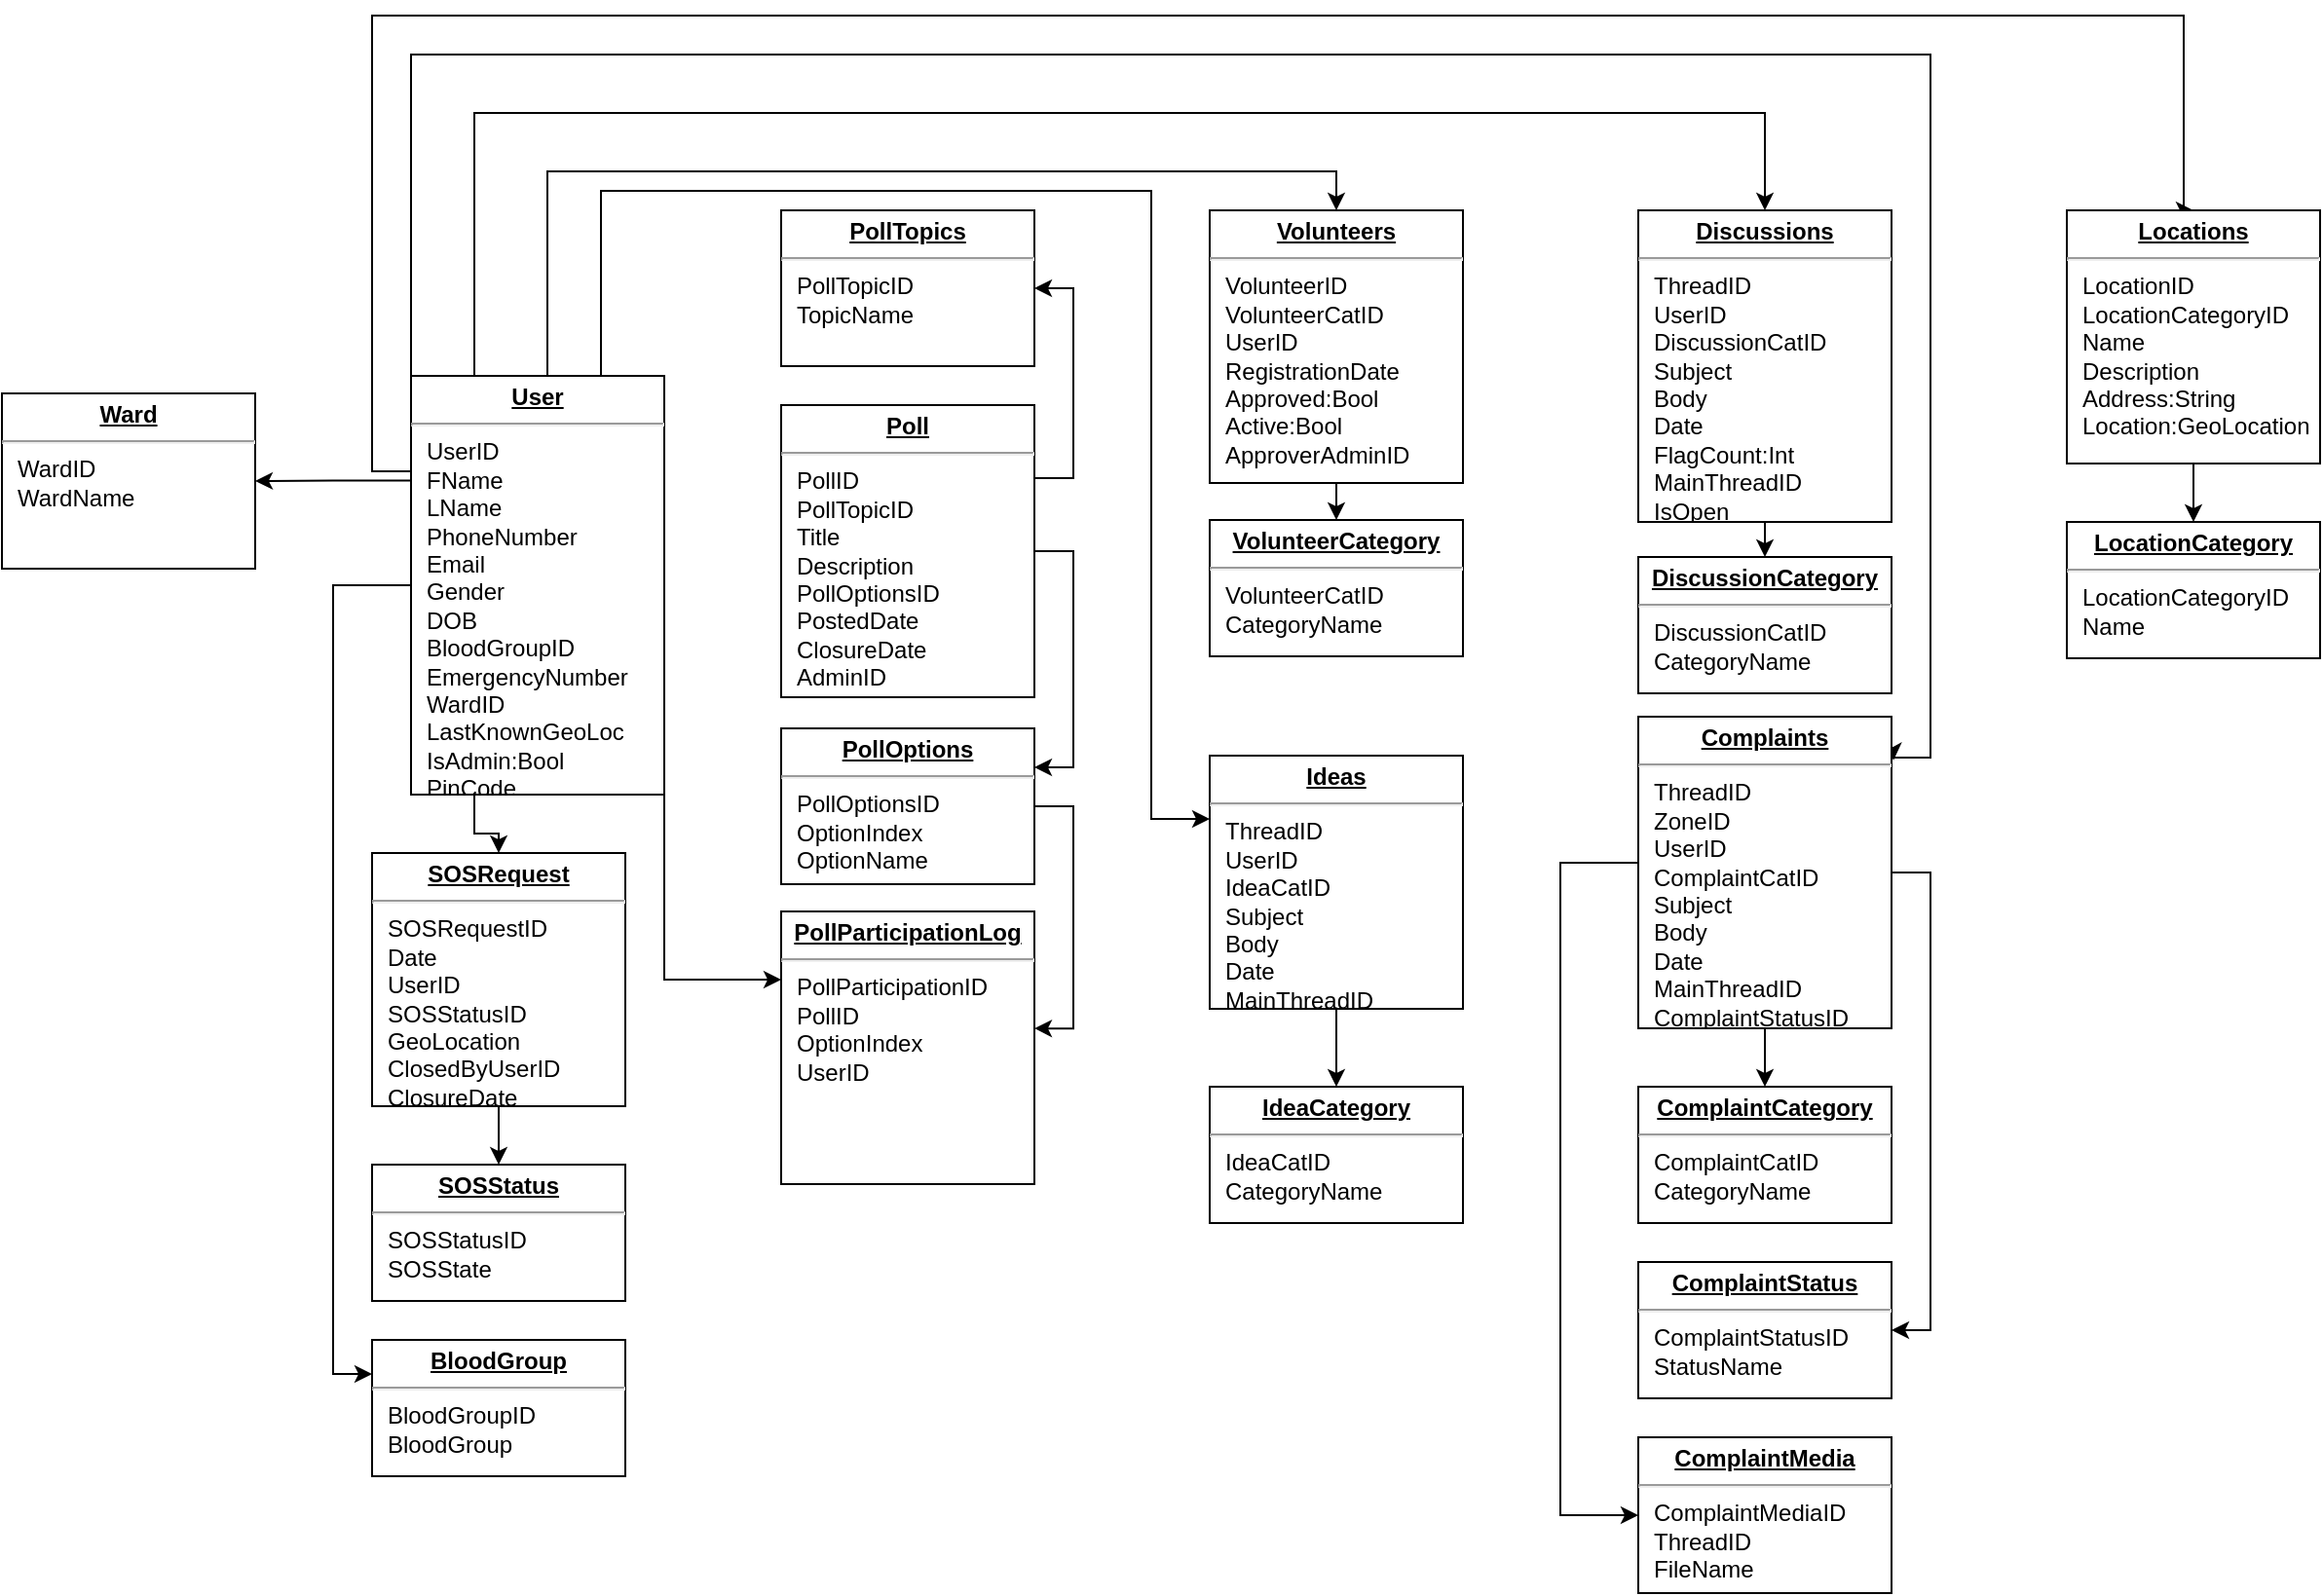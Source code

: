 <mxfile version="14.6.11" type="device"><diagram name="Page-1" id="a7904f86-f2b4-8e86-fa97-74104820619b"><mxGraphModel dx="2286" dy="725" grid="1" gridSize="10" guides="1" tooltips="1" connect="1" arrows="1" fold="1" page="1" pageScale="1" pageWidth="1100" pageHeight="850" background="#ffffff" math="0" shadow="0"><root><mxCell id="0"/><mxCell id="1" parent="0"/><mxCell id="rJTmkCZ3kkXgzhw7hQBP-10" style="edgeStyle=orthogonalEdgeStyle;rounded=0;orthogonalLoop=1;jettySize=auto;html=1;entryX=0.5;entryY=0;entryDx=0;entryDy=0;" edge="1" parent="1" source="24794b860abc3c2d-1" target="rJTmkCZ3kkXgzhw7hQBP-9"><mxGeometry relative="1" as="geometry"><Array as="points"><mxPoint x="110" y="100"/><mxPoint x="515" y="100"/></Array></mxGeometry></mxCell><mxCell id="rJTmkCZ3kkXgzhw7hQBP-16" style="edgeStyle=orthogonalEdgeStyle;rounded=0;orthogonalLoop=1;jettySize=auto;html=1;exitX=0.25;exitY=0;exitDx=0;exitDy=0;entryX=0.5;entryY=0;entryDx=0;entryDy=0;" edge="1" parent="1" source="24794b860abc3c2d-1" target="rJTmkCZ3kkXgzhw7hQBP-13"><mxGeometry relative="1" as="geometry"><Array as="points"><mxPoint x="73" y="70"/><mxPoint x="735" y="70"/></Array></mxGeometry></mxCell><mxCell id="rJTmkCZ3kkXgzhw7hQBP-20" style="edgeStyle=orthogonalEdgeStyle;rounded=0;orthogonalLoop=1;jettySize=auto;html=1;exitX=0.75;exitY=0;exitDx=0;exitDy=0;entryX=0;entryY=0.25;entryDx=0;entryDy=0;" edge="1" parent="1" source="24794b860abc3c2d-1" target="rJTmkCZ3kkXgzhw7hQBP-18"><mxGeometry relative="1" as="geometry"><Array as="points"><mxPoint x="138" y="110"/><mxPoint x="420" y="110"/><mxPoint x="420" y="433"/></Array></mxGeometry></mxCell><mxCell id="rJTmkCZ3kkXgzhw7hQBP-26" style="edgeStyle=orthogonalEdgeStyle;rounded=0;orthogonalLoop=1;jettySize=auto;html=1;exitX=0;exitY=0;exitDx=0;exitDy=0;entryX=1.008;entryY=0.14;entryDx=0;entryDy=0;entryPerimeter=0;" edge="1" parent="1" source="24794b860abc3c2d-1" target="rJTmkCZ3kkXgzhw7hQBP-22"><mxGeometry relative="1" as="geometry"><Array as="points"><mxPoint x="40" y="40"/><mxPoint x="820" y="40"/><mxPoint x="820" y="401"/></Array></mxGeometry></mxCell><mxCell id="rJTmkCZ3kkXgzhw7hQBP-32" style="edgeStyle=orthogonalEdgeStyle;rounded=0;orthogonalLoop=1;jettySize=auto;html=1;exitX=0;exitY=0.25;exitDx=0;exitDy=0;entryX=0.5;entryY=0;entryDx=0;entryDy=0;" edge="1" parent="1" source="24794b860abc3c2d-1" target="rJTmkCZ3kkXgzhw7hQBP-29"><mxGeometry relative="1" as="geometry"><mxPoint x="20" y="254" as="targetPoint"/><Array as="points"><mxPoint x="20" y="254"/><mxPoint x="20" y="20"/><mxPoint x="950" y="20"/><mxPoint x="950" y="120"/></Array></mxGeometry></mxCell><mxCell id="rJTmkCZ3kkXgzhw7hQBP-33" style="edgeStyle=orthogonalEdgeStyle;rounded=0;orthogonalLoop=1;jettySize=auto;html=1;exitX=1;exitY=1;exitDx=0;exitDy=0;entryX=0;entryY=0.25;entryDx=0;entryDy=0;" edge="1" parent="1" source="24794b860abc3c2d-1" target="rJTmkCZ3kkXgzhw7hQBP-4"><mxGeometry relative="1" as="geometry"/></mxCell><mxCell id="rJTmkCZ3kkXgzhw7hQBP-41" style="edgeStyle=orthogonalEdgeStyle;rounded=0;orthogonalLoop=1;jettySize=auto;html=1;exitX=0.25;exitY=1;exitDx=0;exitDy=0;" edge="1" parent="1" source="24794b860abc3c2d-1" target="rJTmkCZ3kkXgzhw7hQBP-34"><mxGeometry relative="1" as="geometry"/></mxCell><mxCell id="rJTmkCZ3kkXgzhw7hQBP-44" style="edgeStyle=orthogonalEdgeStyle;rounded=0;orthogonalLoop=1;jettySize=auto;html=1;exitX=0;exitY=0.5;exitDx=0;exitDy=0;entryX=0;entryY=0.25;entryDx=0;entryDy=0;" edge="1" parent="1" source="24794b860abc3c2d-1" target="rJTmkCZ3kkXgzhw7hQBP-43"><mxGeometry relative="1" as="geometry"/></mxCell><mxCell id="rJTmkCZ3kkXgzhw7hQBP-46" style="edgeStyle=orthogonalEdgeStyle;rounded=0;orthogonalLoop=1;jettySize=auto;html=1;exitX=0;exitY=0.25;exitDx=0;exitDy=0;entryX=1;entryY=0.5;entryDx=0;entryDy=0;" edge="1" parent="1" source="24794b860abc3c2d-1" target="rJTmkCZ3kkXgzhw7hQBP-45"><mxGeometry relative="1" as="geometry"/></mxCell><mxCell id="24794b860abc3c2d-1" value="&lt;p style=&quot;margin: 0px ; margin-top: 4px ; text-align: center ; text-decoration: underline&quot;&gt;&lt;b&gt;User&lt;/b&gt;&lt;/p&gt;&lt;hr&gt;&lt;p style=&quot;margin: 0px ; margin-left: 8px&quot;&gt;UserID&lt;/p&gt;&lt;p style=&quot;margin: 0px ; margin-left: 8px&quot;&gt;FName&lt;/p&gt;&lt;p style=&quot;margin: 0px ; margin-left: 8px&quot;&gt;LName&lt;/p&gt;&lt;p style=&quot;margin: 0px ; margin-left: 8px&quot;&gt;PhoneNumber&lt;/p&gt;&lt;p style=&quot;margin: 0px ; margin-left: 8px&quot;&gt;Email&lt;/p&gt;&lt;p style=&quot;margin: 0px ; margin-left: 8px&quot;&gt;Gender&lt;/p&gt;&lt;p style=&quot;margin: 0px ; margin-left: 8px&quot;&gt;DOB&lt;/p&gt;&lt;p style=&quot;margin: 0px ; margin-left: 8px&quot;&gt;BloodGroupID&lt;/p&gt;&lt;p style=&quot;margin: 0px ; margin-left: 8px&quot;&gt;EmergencyNumber&lt;/p&gt;&lt;p style=&quot;margin: 0px ; margin-left: 8px&quot;&gt;WardID&lt;/p&gt;&lt;p style=&quot;margin: 0px ; margin-left: 8px&quot;&gt;LastKnownGeoLoc&lt;/p&gt;&lt;p style=&quot;margin: 0px ; margin-left: 8px&quot;&gt;IsAdmin:Bool&lt;/p&gt;&lt;p style=&quot;margin: 0px ; margin-left: 8px&quot;&gt;PinCode&lt;/p&gt;&lt;p style=&quot;margin: 0px ; margin-left: 8px&quot;&gt;&lt;br&gt;&lt;/p&gt;&lt;p style=&quot;margin: 0px ; margin-left: 8px&quot;&gt;&lt;br&gt;&lt;/p&gt;&lt;p style=&quot;margin: 0px ; margin-left: 8px&quot;&gt;&lt;br&gt;&lt;/p&gt;" style="verticalAlign=top;align=left;overflow=fill;fontSize=12;fontFamily=Helvetica;html=1;rounded=0;shadow=0;comic=0;labelBackgroundColor=none;strokeWidth=1" parent="1" vertex="1"><mxGeometry x="40" y="205" width="130" height="215" as="geometry"/></mxCell><mxCell id="rJTmkCZ3kkXgzhw7hQBP-1" value="&lt;p style=&quot;margin: 0px ; margin-top: 4px ; text-align: center ; text-decoration: underline&quot;&gt;&lt;b&gt;PollTopics&lt;/b&gt;&lt;/p&gt;&lt;hr&gt;&lt;p style=&quot;margin: 0px ; margin-left: 8px&quot;&gt;PollTopicID&lt;/p&gt;&lt;p style=&quot;margin: 0px ; margin-left: 8px&quot;&gt;TopicName&lt;/p&gt;&lt;p style=&quot;margin: 0px ; margin-left: 8px&quot;&gt;&lt;br&gt;&lt;/p&gt;&lt;p style=&quot;margin: 0px ; margin-left: 8px&quot;&gt;&lt;br&gt;&lt;/p&gt;" style="verticalAlign=top;align=left;overflow=fill;fontSize=12;fontFamily=Helvetica;html=1;rounded=0;shadow=0;comic=0;labelBackgroundColor=none;strokeWidth=1" vertex="1" parent="1"><mxGeometry x="230" y="120" width="130" height="80" as="geometry"/></mxCell><mxCell id="rJTmkCZ3kkXgzhw7hQBP-6" style="edgeStyle=orthogonalEdgeStyle;rounded=0;orthogonalLoop=1;jettySize=auto;html=1;exitX=1;exitY=0.5;exitDx=0;exitDy=0;entryX=1;entryY=0.25;entryDx=0;entryDy=0;" edge="1" parent="1" source="rJTmkCZ3kkXgzhw7hQBP-2" target="rJTmkCZ3kkXgzhw7hQBP-3"><mxGeometry relative="1" as="geometry"/></mxCell><mxCell id="rJTmkCZ3kkXgzhw7hQBP-7" style="edgeStyle=orthogonalEdgeStyle;rounded=0;orthogonalLoop=1;jettySize=auto;html=1;exitX=1;exitY=0.25;exitDx=0;exitDy=0;entryX=1;entryY=0.5;entryDx=0;entryDy=0;" edge="1" parent="1" source="rJTmkCZ3kkXgzhw7hQBP-2" target="rJTmkCZ3kkXgzhw7hQBP-1"><mxGeometry relative="1" as="geometry"/></mxCell><mxCell id="rJTmkCZ3kkXgzhw7hQBP-2" value="&lt;p style=&quot;margin: 0px ; margin-top: 4px ; text-align: center ; text-decoration: underline&quot;&gt;&lt;b&gt;Poll&lt;/b&gt;&lt;/p&gt;&lt;hr&gt;&lt;p style=&quot;margin: 0px ; margin-left: 8px&quot;&gt;PollID&lt;/p&gt;&lt;p style=&quot;margin: 0px ; margin-left: 8px&quot;&gt;PollTopicID&lt;/p&gt;&lt;p style=&quot;margin: 0px ; margin-left: 8px&quot;&gt;Title&lt;/p&gt;&lt;p style=&quot;margin: 0px ; margin-left: 8px&quot;&gt;Description&lt;/p&gt;&lt;p style=&quot;margin: 0px ; margin-left: 8px&quot;&gt;PollOptionsID&lt;/p&gt;&lt;p style=&quot;margin: 0px ; margin-left: 8px&quot;&gt;PostedDate&lt;/p&gt;&lt;p style=&quot;margin: 0px ; margin-left: 8px&quot;&gt;ClosureDate&lt;/p&gt;&lt;p style=&quot;margin: 0px ; margin-left: 8px&quot;&gt;AdminID&lt;/p&gt;&lt;p style=&quot;margin: 0px ; margin-left: 8px&quot;&gt;&lt;br&gt;&lt;/p&gt;&lt;p style=&quot;margin: 0px ; margin-left: 8px&quot;&gt;&lt;br&gt;&lt;/p&gt;" style="verticalAlign=top;align=left;overflow=fill;fontSize=12;fontFamily=Helvetica;html=1;rounded=0;shadow=0;comic=0;labelBackgroundColor=none;strokeWidth=1" vertex="1" parent="1"><mxGeometry x="230" y="220" width="130" height="150" as="geometry"/></mxCell><mxCell id="rJTmkCZ3kkXgzhw7hQBP-5" style="edgeStyle=orthogonalEdgeStyle;rounded=0;orthogonalLoop=1;jettySize=auto;html=1;entryX=1;entryY=0.429;entryDx=0;entryDy=0;entryPerimeter=0;exitX=1;exitY=0.5;exitDx=0;exitDy=0;" edge="1" parent="1" source="rJTmkCZ3kkXgzhw7hQBP-3" target="rJTmkCZ3kkXgzhw7hQBP-4"><mxGeometry relative="1" as="geometry"/></mxCell><mxCell id="rJTmkCZ3kkXgzhw7hQBP-3" value="&lt;p style=&quot;margin: 0px ; margin-top: 4px ; text-align: center ; text-decoration: underline&quot;&gt;&lt;b&gt;PollOptions&lt;/b&gt;&lt;/p&gt;&lt;hr&gt;&lt;p style=&quot;margin: 0px ; margin-left: 8px&quot;&gt;PollOptionsID&lt;/p&gt;&lt;p style=&quot;margin: 0px ; margin-left: 8px&quot;&gt;OptionIndex&lt;/p&gt;&lt;p style=&quot;margin: 0px ; margin-left: 8px&quot;&gt;OptionName&lt;/p&gt;&lt;p style=&quot;margin: 0px ; margin-left: 8px&quot;&gt;&lt;br&gt;&lt;/p&gt;" style="verticalAlign=top;align=left;overflow=fill;fontSize=12;fontFamily=Helvetica;html=1;rounded=0;shadow=0;comic=0;labelBackgroundColor=none;strokeWidth=1" vertex="1" parent="1"><mxGeometry x="230" y="386" width="130" height="80" as="geometry"/></mxCell><mxCell id="rJTmkCZ3kkXgzhw7hQBP-4" value="&lt;p style=&quot;margin: 0px ; margin-top: 4px ; text-align: center ; text-decoration: underline&quot;&gt;&lt;b&gt;PollParticipationLog&lt;/b&gt;&lt;/p&gt;&lt;hr&gt;&lt;p style=&quot;margin: 0px ; margin-left: 8px&quot;&gt;PollParticipationID&lt;/p&gt;&lt;p style=&quot;margin: 0px ; margin-left: 8px&quot;&gt;PollID&lt;/p&gt;&lt;p style=&quot;margin: 0px ; margin-left: 8px&quot;&gt;OptionIndex&lt;/p&gt;&lt;p style=&quot;margin: 0px ; margin-left: 8px&quot;&gt;UserID&lt;/p&gt;" style="verticalAlign=top;align=left;overflow=fill;fontSize=12;fontFamily=Helvetica;html=1;rounded=0;shadow=0;comic=0;labelBackgroundColor=none;strokeWidth=1" vertex="1" parent="1"><mxGeometry x="230" y="480" width="130" height="140" as="geometry"/></mxCell><mxCell id="rJTmkCZ3kkXgzhw7hQBP-12" style="edgeStyle=orthogonalEdgeStyle;rounded=0;orthogonalLoop=1;jettySize=auto;html=1;exitX=0.5;exitY=1;exitDx=0;exitDy=0;entryX=0.5;entryY=0;entryDx=0;entryDy=0;" edge="1" parent="1" source="rJTmkCZ3kkXgzhw7hQBP-9" target="rJTmkCZ3kkXgzhw7hQBP-11"><mxGeometry relative="1" as="geometry"/></mxCell><mxCell id="rJTmkCZ3kkXgzhw7hQBP-9" value="&lt;p style=&quot;margin: 0px ; margin-top: 4px ; text-align: center ; text-decoration: underline&quot;&gt;&lt;b&gt;Volunteers&lt;/b&gt;&lt;/p&gt;&lt;hr&gt;&lt;p style=&quot;margin: 0px ; margin-left: 8px&quot;&gt;VolunteerID&lt;/p&gt;&lt;p style=&quot;margin: 0px ; margin-left: 8px&quot;&gt;VolunteerCatID&lt;/p&gt;&lt;p style=&quot;margin: 0px ; margin-left: 8px&quot;&gt;UserID&lt;br&gt;&lt;/p&gt;&lt;p style=&quot;margin: 0px ; margin-left: 8px&quot;&gt;RegistrationDate&lt;/p&gt;&lt;p style=&quot;margin: 0px ; margin-left: 8px&quot;&gt;Approved:Bool&lt;/p&gt;&lt;p style=&quot;margin: 0px ; margin-left: 8px&quot;&gt;Active:Bool&lt;/p&gt;&lt;p style=&quot;margin: 0px ; margin-left: 8px&quot;&gt;ApproverAdminID&lt;/p&gt;&lt;p style=&quot;margin: 0px ; margin-left: 8px&quot;&gt;&lt;br&gt;&lt;/p&gt;&lt;p style=&quot;margin: 0px ; margin-left: 8px&quot;&gt;&lt;br&gt;&lt;/p&gt;" style="verticalAlign=top;align=left;overflow=fill;fontSize=12;fontFamily=Helvetica;html=1;rounded=0;shadow=0;comic=0;labelBackgroundColor=none;strokeWidth=1" vertex="1" parent="1"><mxGeometry x="450" y="120" width="130" height="140" as="geometry"/></mxCell><mxCell id="rJTmkCZ3kkXgzhw7hQBP-11" value="&lt;p style=&quot;margin: 0px ; margin-top: 4px ; text-align: center ; text-decoration: underline&quot;&gt;&lt;b&gt;VolunteerCategory&lt;/b&gt;&lt;/p&gt;&lt;hr&gt;&lt;p style=&quot;margin: 0px ; margin-left: 8px&quot;&gt;VolunteerCatID&lt;/p&gt;&lt;p style=&quot;margin: 0px ; margin-left: 8px&quot;&gt;CategoryName&lt;/p&gt;&lt;p style=&quot;margin: 0px ; margin-left: 8px&quot;&gt;&lt;br&gt;&lt;/p&gt;" style="verticalAlign=top;align=left;overflow=fill;fontSize=12;fontFamily=Helvetica;html=1;rounded=0;shadow=0;comic=0;labelBackgroundColor=none;strokeWidth=1" vertex="1" parent="1"><mxGeometry x="450" y="279" width="130" height="70" as="geometry"/></mxCell><mxCell id="rJTmkCZ3kkXgzhw7hQBP-15" style="edgeStyle=orthogonalEdgeStyle;rounded=0;orthogonalLoop=1;jettySize=auto;html=1;exitX=0.5;exitY=1;exitDx=0;exitDy=0;entryX=0.5;entryY=0;entryDx=0;entryDy=0;" edge="1" parent="1" source="rJTmkCZ3kkXgzhw7hQBP-13" target="rJTmkCZ3kkXgzhw7hQBP-14"><mxGeometry relative="1" as="geometry"/></mxCell><mxCell id="rJTmkCZ3kkXgzhw7hQBP-13" value="&lt;p style=&quot;margin: 0px ; margin-top: 4px ; text-align: center ; text-decoration: underline&quot;&gt;&lt;b&gt;Discussions&lt;/b&gt;&lt;/p&gt;&lt;hr&gt;&lt;p style=&quot;margin: 0px ; margin-left: 8px&quot;&gt;ThreadID&lt;/p&gt;&lt;p style=&quot;margin: 0px ; margin-left: 8px&quot;&gt;UserID&lt;/p&gt;&lt;p style=&quot;margin: 0px ; margin-left: 8px&quot;&gt;DiscussionCatID&lt;/p&gt;&lt;p style=&quot;margin: 0px ; margin-left: 8px&quot;&gt;Subject&lt;/p&gt;&lt;p style=&quot;margin: 0px ; margin-left: 8px&quot;&gt;Body&lt;/p&gt;&lt;p style=&quot;margin: 0px ; margin-left: 8px&quot;&gt;Date&lt;/p&gt;&lt;p style=&quot;margin: 0px ; margin-left: 8px&quot;&gt;FlagCount:Int&lt;/p&gt;&lt;p style=&quot;margin: 0px ; margin-left: 8px&quot;&gt;MainThreadID&lt;/p&gt;&lt;p style=&quot;margin: 0px ; margin-left: 8px&quot;&gt;IsOpen&lt;/p&gt;&lt;p style=&quot;margin: 0px ; margin-left: 8px&quot;&gt;&lt;br&gt;&lt;/p&gt;&lt;p style=&quot;margin: 0px ; margin-left: 8px&quot;&gt;&lt;br&gt;&lt;/p&gt;" style="verticalAlign=top;align=left;overflow=fill;fontSize=12;fontFamily=Helvetica;html=1;rounded=0;shadow=0;comic=0;labelBackgroundColor=none;strokeWidth=1" vertex="1" parent="1"><mxGeometry x="670" y="120" width="130" height="160" as="geometry"/></mxCell><mxCell id="rJTmkCZ3kkXgzhw7hQBP-14" value="&lt;p style=&quot;margin: 0px ; margin-top: 4px ; text-align: center ; text-decoration: underline&quot;&gt;&lt;b&gt;DiscussionCategory&lt;/b&gt;&lt;/p&gt;&lt;hr&gt;&lt;p style=&quot;margin: 0px ; margin-left: 8px&quot;&gt;DiscussionCatID&lt;/p&gt;&lt;p style=&quot;margin: 0px ; margin-left: 8px&quot;&gt;CategoryName&lt;/p&gt;&lt;p style=&quot;margin: 0px ; margin-left: 8px&quot;&gt;&lt;br&gt;&lt;/p&gt;" style="verticalAlign=top;align=left;overflow=fill;fontSize=12;fontFamily=Helvetica;html=1;rounded=0;shadow=0;comic=0;labelBackgroundColor=none;strokeWidth=1" vertex="1" parent="1"><mxGeometry x="670" y="298" width="130" height="70" as="geometry"/></mxCell><mxCell id="rJTmkCZ3kkXgzhw7hQBP-17" style="edgeStyle=orthogonalEdgeStyle;rounded=0;orthogonalLoop=1;jettySize=auto;html=1;exitX=0.5;exitY=1;exitDx=0;exitDy=0;entryX=0.5;entryY=0;entryDx=0;entryDy=0;" edge="1" parent="1" source="rJTmkCZ3kkXgzhw7hQBP-18" target="rJTmkCZ3kkXgzhw7hQBP-19"><mxGeometry relative="1" as="geometry"/></mxCell><mxCell id="rJTmkCZ3kkXgzhw7hQBP-18" value="&lt;p style=&quot;margin: 0px ; margin-top: 4px ; text-align: center ; text-decoration: underline&quot;&gt;&lt;b&gt;Ideas&lt;/b&gt;&lt;/p&gt;&lt;hr&gt;&lt;p style=&quot;margin: 0px ; margin-left: 8px&quot;&gt;ThreadID&lt;/p&gt;&lt;p style=&quot;margin: 0px ; margin-left: 8px&quot;&gt;UserID&lt;/p&gt;&lt;p style=&quot;margin: 0px ; margin-left: 8px&quot;&gt;IdeaCatID&lt;/p&gt;&lt;p style=&quot;margin: 0px ; margin-left: 8px&quot;&gt;Subject&lt;/p&gt;&lt;p style=&quot;margin: 0px ; margin-left: 8px&quot;&gt;Body&lt;/p&gt;&lt;p style=&quot;margin: 0px ; margin-left: 8px&quot;&gt;Date&lt;/p&gt;&lt;p style=&quot;margin: 0px ; margin-left: 8px&quot;&gt;MainThreadID&lt;/p&gt;&lt;p style=&quot;margin: 0px ; margin-left: 8px&quot;&gt;&lt;br&gt;&lt;/p&gt;&lt;p style=&quot;margin: 0px ; margin-left: 8px&quot;&gt;&lt;br&gt;&lt;/p&gt;" style="verticalAlign=top;align=left;overflow=fill;fontSize=12;fontFamily=Helvetica;html=1;rounded=0;shadow=0;comic=0;labelBackgroundColor=none;strokeWidth=1" vertex="1" parent="1"><mxGeometry x="450" y="400" width="130" height="130" as="geometry"/></mxCell><mxCell id="rJTmkCZ3kkXgzhw7hQBP-19" value="&lt;p style=&quot;margin: 0px ; margin-top: 4px ; text-align: center ; text-decoration: underline&quot;&gt;&lt;b&gt;IdeaCategory&lt;/b&gt;&lt;/p&gt;&lt;hr&gt;&lt;p style=&quot;margin: 0px ; margin-left: 8px&quot;&gt;IdeaCatID&lt;/p&gt;&lt;p style=&quot;margin: 0px ; margin-left: 8px&quot;&gt;CategoryName&lt;/p&gt;&lt;p style=&quot;margin: 0px ; margin-left: 8px&quot;&gt;&lt;br&gt;&lt;/p&gt;" style="verticalAlign=top;align=left;overflow=fill;fontSize=12;fontFamily=Helvetica;html=1;rounded=0;shadow=0;comic=0;labelBackgroundColor=none;strokeWidth=1" vertex="1" parent="1"><mxGeometry x="450" y="570" width="130" height="70" as="geometry"/></mxCell><mxCell id="rJTmkCZ3kkXgzhw7hQBP-21" style="edgeStyle=orthogonalEdgeStyle;rounded=0;orthogonalLoop=1;jettySize=auto;html=1;exitX=0.5;exitY=1;exitDx=0;exitDy=0;entryX=0.5;entryY=0;entryDx=0;entryDy=0;" edge="1" parent="1" source="rJTmkCZ3kkXgzhw7hQBP-22" target="rJTmkCZ3kkXgzhw7hQBP-23"><mxGeometry relative="1" as="geometry"/></mxCell><mxCell id="rJTmkCZ3kkXgzhw7hQBP-25" style="edgeStyle=orthogonalEdgeStyle;rounded=0;orthogonalLoop=1;jettySize=auto;html=1;exitX=1;exitY=0.5;exitDx=0;exitDy=0;entryX=1;entryY=0.5;entryDx=0;entryDy=0;" edge="1" parent="1" source="rJTmkCZ3kkXgzhw7hQBP-22" target="rJTmkCZ3kkXgzhw7hQBP-24"><mxGeometry relative="1" as="geometry"/></mxCell><mxCell id="rJTmkCZ3kkXgzhw7hQBP-28" style="edgeStyle=orthogonalEdgeStyle;rounded=0;orthogonalLoop=1;jettySize=auto;html=1;exitX=0;exitY=0.5;exitDx=0;exitDy=0;entryX=0;entryY=0.5;entryDx=0;entryDy=0;" edge="1" parent="1" source="rJTmkCZ3kkXgzhw7hQBP-22" target="rJTmkCZ3kkXgzhw7hQBP-27"><mxGeometry relative="1" as="geometry"><Array as="points"><mxPoint x="630" y="455"/><mxPoint x="630" y="790"/></Array></mxGeometry></mxCell><mxCell id="rJTmkCZ3kkXgzhw7hQBP-22" value="&lt;p style=&quot;margin: 0px ; margin-top: 4px ; text-align: center ; text-decoration: underline&quot;&gt;&lt;b&gt;Complaints&lt;/b&gt;&lt;/p&gt;&lt;hr&gt;&lt;p style=&quot;margin: 0px ; margin-left: 8px&quot;&gt;ThreadID&lt;/p&gt;&lt;p style=&quot;margin: 0px ; margin-left: 8px&quot;&gt;ZoneID&lt;/p&gt;&lt;p style=&quot;margin: 0px ; margin-left: 8px&quot;&gt;UserID&lt;/p&gt;&lt;p style=&quot;margin: 0px ; margin-left: 8px&quot;&gt;ComplaintCatID&lt;/p&gt;&lt;p style=&quot;margin: 0px ; margin-left: 8px&quot;&gt;Subject&lt;/p&gt;&lt;p style=&quot;margin: 0px ; margin-left: 8px&quot;&gt;Body&lt;/p&gt;&lt;p style=&quot;margin: 0px ; margin-left: 8px&quot;&gt;Date&lt;/p&gt;&lt;p style=&quot;margin: 0px ; margin-left: 8px&quot;&gt;MainThreadID&lt;/p&gt;&lt;p style=&quot;margin: 0px ; margin-left: 8px&quot;&gt;ComplaintStatusID&lt;/p&gt;&lt;p style=&quot;margin: 0px ; margin-left: 8px&quot;&gt;&lt;br&gt;&lt;/p&gt;" style="verticalAlign=top;align=left;overflow=fill;fontSize=12;fontFamily=Helvetica;html=1;rounded=0;shadow=0;comic=0;labelBackgroundColor=none;strokeWidth=1" vertex="1" parent="1"><mxGeometry x="670" y="380" width="130" height="160" as="geometry"/></mxCell><mxCell id="rJTmkCZ3kkXgzhw7hQBP-23" value="&lt;p style=&quot;margin: 0px ; margin-top: 4px ; text-align: center ; text-decoration: underline&quot;&gt;&lt;b&gt;ComplaintCategory&lt;/b&gt;&lt;/p&gt;&lt;hr&gt;&lt;p style=&quot;margin: 0px ; margin-left: 8px&quot;&gt;ComplaintCatID&lt;br&gt;&lt;/p&gt;&lt;p style=&quot;margin: 0px ; margin-left: 8px&quot;&gt;CategoryName&lt;/p&gt;&lt;p style=&quot;margin: 0px ; margin-left: 8px&quot;&gt;&lt;br&gt;&lt;/p&gt;" style="verticalAlign=top;align=left;overflow=fill;fontSize=12;fontFamily=Helvetica;html=1;rounded=0;shadow=0;comic=0;labelBackgroundColor=none;strokeWidth=1" vertex="1" parent="1"><mxGeometry x="670" y="570" width="130" height="70" as="geometry"/></mxCell><mxCell id="rJTmkCZ3kkXgzhw7hQBP-24" value="&lt;p style=&quot;margin: 0px ; margin-top: 4px ; text-align: center ; text-decoration: underline&quot;&gt;&lt;b&gt;ComplaintStatus&lt;/b&gt;&lt;/p&gt;&lt;hr&gt;&lt;p style=&quot;margin: 0px ; margin-left: 8px&quot;&gt;ComplaintStatusID&lt;br&gt;&lt;/p&gt;&lt;p style=&quot;margin: 0px ; margin-left: 8px&quot;&gt;StatusName&lt;/p&gt;&lt;p style=&quot;margin: 0px ; margin-left: 8px&quot;&gt;&lt;br&gt;&lt;/p&gt;" style="verticalAlign=top;align=left;overflow=fill;fontSize=12;fontFamily=Helvetica;html=1;rounded=0;shadow=0;comic=0;labelBackgroundColor=none;strokeWidth=1" vertex="1" parent="1"><mxGeometry x="670" y="660" width="130" height="70" as="geometry"/></mxCell><mxCell id="rJTmkCZ3kkXgzhw7hQBP-27" value="&lt;p style=&quot;margin: 0px ; margin-top: 4px ; text-align: center ; text-decoration: underline&quot;&gt;&lt;b&gt;ComplaintMedia&lt;/b&gt;&lt;/p&gt;&lt;hr&gt;&lt;p style=&quot;margin: 0px ; margin-left: 8px&quot;&gt;ComplaintMediaID&lt;br&gt;&lt;/p&gt;&lt;p style=&quot;margin: 0px ; margin-left: 8px&quot;&gt;ThreadID&lt;/p&gt;&lt;p style=&quot;margin: 0px ; margin-left: 8px&quot;&gt;FileName&lt;/p&gt;&lt;p style=&quot;margin: 0px ; margin-left: 8px&quot;&gt;&lt;br&gt;&lt;/p&gt;" style="verticalAlign=top;align=left;overflow=fill;fontSize=12;fontFamily=Helvetica;html=1;rounded=0;shadow=0;comic=0;labelBackgroundColor=none;strokeWidth=1" vertex="1" parent="1"><mxGeometry x="670" y="750" width="130" height="80" as="geometry"/></mxCell><mxCell id="rJTmkCZ3kkXgzhw7hQBP-31" style="edgeStyle=orthogonalEdgeStyle;rounded=0;orthogonalLoop=1;jettySize=auto;html=1;exitX=0.5;exitY=1;exitDx=0;exitDy=0;entryX=0.5;entryY=0;entryDx=0;entryDy=0;" edge="1" parent="1" source="rJTmkCZ3kkXgzhw7hQBP-29" target="rJTmkCZ3kkXgzhw7hQBP-30"><mxGeometry relative="1" as="geometry"/></mxCell><mxCell id="rJTmkCZ3kkXgzhw7hQBP-29" value="&lt;p style=&quot;margin: 0px ; margin-top: 4px ; text-align: center ; text-decoration: underline&quot;&gt;&lt;b&gt;Locations&lt;/b&gt;&lt;/p&gt;&lt;hr&gt;&lt;p style=&quot;margin: 0px ; margin-left: 8px&quot;&gt;LocationID&lt;/p&gt;&lt;p style=&quot;margin: 0px ; margin-left: 8px&quot;&gt;LocationCategoryID&lt;/p&gt;&lt;p style=&quot;margin: 0px ; margin-left: 8px&quot;&gt;Name&lt;/p&gt;&lt;p style=&quot;margin: 0px ; margin-left: 8px&quot;&gt;Description&lt;/p&gt;&lt;p style=&quot;margin: 0px ; margin-left: 8px&quot;&gt;Address:String&lt;/p&gt;&lt;p style=&quot;margin: 0px ; margin-left: 8px&quot;&gt;Location:GeoLocation&lt;/p&gt;&lt;p style=&quot;margin: 0px ; margin-left: 8px&quot;&gt;&lt;br&gt;&lt;/p&gt;&lt;p style=&quot;margin: 0px ; margin-left: 8px&quot;&gt;&lt;br&gt;&lt;/p&gt;" style="verticalAlign=top;align=left;overflow=fill;fontSize=12;fontFamily=Helvetica;html=1;rounded=0;shadow=0;comic=0;labelBackgroundColor=none;strokeWidth=1" vertex="1" parent="1"><mxGeometry x="890" y="120" width="130" height="130" as="geometry"/></mxCell><mxCell id="rJTmkCZ3kkXgzhw7hQBP-30" value="&lt;p style=&quot;margin: 0px ; margin-top: 4px ; text-align: center ; text-decoration: underline&quot;&gt;&lt;b&gt;LocationCategory&lt;/b&gt;&lt;/p&gt;&lt;hr&gt;&lt;p style=&quot;margin: 0px ; margin-left: 8px&quot;&gt;LocationCategoryID&lt;br&gt;&lt;/p&gt;&lt;p style=&quot;margin: 0px ; margin-left: 8px&quot;&gt;Name&lt;/p&gt;&lt;p style=&quot;margin: 0px ; margin-left: 8px&quot;&gt;&lt;br&gt;&lt;/p&gt;&lt;p style=&quot;margin: 0px ; margin-left: 8px&quot;&gt;&lt;br&gt;&lt;/p&gt;" style="verticalAlign=top;align=left;overflow=fill;fontSize=12;fontFamily=Helvetica;html=1;rounded=0;shadow=0;comic=0;labelBackgroundColor=none;strokeWidth=1" vertex="1" parent="1"><mxGeometry x="890" y="280" width="130" height="70" as="geometry"/></mxCell><mxCell id="rJTmkCZ3kkXgzhw7hQBP-40" style="edgeStyle=orthogonalEdgeStyle;rounded=0;orthogonalLoop=1;jettySize=auto;html=1;exitX=0.5;exitY=1;exitDx=0;exitDy=0;entryX=0.5;entryY=0;entryDx=0;entryDy=0;" edge="1" parent="1" source="rJTmkCZ3kkXgzhw7hQBP-34" target="rJTmkCZ3kkXgzhw7hQBP-35"><mxGeometry relative="1" as="geometry"/></mxCell><mxCell id="rJTmkCZ3kkXgzhw7hQBP-34" value="&lt;p style=&quot;margin: 0px ; margin-top: 4px ; text-align: center ; text-decoration: underline&quot;&gt;&lt;b&gt;SOSRequest&lt;/b&gt;&lt;/p&gt;&lt;hr&gt;&lt;p style=&quot;margin: 0px ; margin-left: 8px&quot;&gt;SOSRequestID&lt;/p&gt;&lt;p style=&quot;margin: 0px ; margin-left: 8px&quot;&gt;Date&lt;/p&gt;&lt;p style=&quot;margin: 0px ; margin-left: 8px&quot;&gt;UserID&lt;/p&gt;&lt;p style=&quot;margin: 0px ; margin-left: 8px&quot;&gt;SOSStatusID&lt;/p&gt;&lt;p style=&quot;margin: 0px ; margin-left: 8px&quot;&gt;GeoLocation&lt;/p&gt;&lt;p style=&quot;margin: 0px ; margin-left: 8px&quot;&gt;ClosedByUserID&lt;/p&gt;&lt;p style=&quot;margin: 0px ; margin-left: 8px&quot;&gt;ClosureDate&lt;/p&gt;" style="verticalAlign=top;align=left;overflow=fill;fontSize=12;fontFamily=Helvetica;html=1;rounded=0;shadow=0;comic=0;labelBackgroundColor=none;strokeWidth=1" vertex="1" parent="1"><mxGeometry x="20" y="450" width="130" height="130" as="geometry"/></mxCell><mxCell id="rJTmkCZ3kkXgzhw7hQBP-35" value="&lt;p style=&quot;margin: 0px ; margin-top: 4px ; text-align: center ; text-decoration: underline&quot;&gt;&lt;b&gt;SOSStatus&lt;/b&gt;&lt;/p&gt;&lt;hr&gt;&lt;p style=&quot;margin: 0px ; margin-left: 8px&quot;&gt;SOSStatusID&lt;br&gt;&lt;/p&gt;&lt;p style=&quot;margin: 0px ; margin-left: 8px&quot;&gt;SOSState&lt;/p&gt;" style="verticalAlign=top;align=left;overflow=fill;fontSize=12;fontFamily=Helvetica;html=1;rounded=0;shadow=0;comic=0;labelBackgroundColor=none;strokeWidth=1" vertex="1" parent="1"><mxGeometry x="20" y="610" width="130" height="70" as="geometry"/></mxCell><mxCell id="rJTmkCZ3kkXgzhw7hQBP-43" value="&lt;p style=&quot;margin: 0px ; margin-top: 4px ; text-align: center ; text-decoration: underline&quot;&gt;&lt;b&gt;BloodGroup&lt;/b&gt;&lt;/p&gt;&lt;hr&gt;&lt;p style=&quot;margin: 0px ; margin-left: 8px&quot;&gt;BloodGroupID&lt;br&gt;&lt;/p&gt;&lt;p style=&quot;margin: 0px ; margin-left: 8px&quot;&gt;BloodGroup&lt;/p&gt;" style="verticalAlign=top;align=left;overflow=fill;fontSize=12;fontFamily=Helvetica;html=1;rounded=0;shadow=0;comic=0;labelBackgroundColor=none;strokeWidth=1" vertex="1" parent="1"><mxGeometry x="20" y="700" width="130" height="70" as="geometry"/></mxCell><mxCell id="rJTmkCZ3kkXgzhw7hQBP-45" value="&lt;p style=&quot;margin: 0px ; margin-top: 4px ; text-align: center ; text-decoration: underline&quot;&gt;&lt;b&gt;Ward&lt;/b&gt;&lt;/p&gt;&lt;hr&gt;&lt;p style=&quot;margin: 0px ; margin-left: 8px&quot;&gt;WardID&lt;/p&gt;&lt;p style=&quot;margin: 0px ; margin-left: 8px&quot;&gt;WardName&lt;/p&gt;&lt;p style=&quot;margin: 0px ; margin-left: 8px&quot;&gt;&lt;br&gt;&lt;/p&gt;&lt;p style=&quot;margin: 0px ; margin-left: 8px&quot;&gt;&lt;br&gt;&lt;/p&gt;&lt;p style=&quot;margin: 0px ; margin-left: 8px&quot;&gt;&lt;br&gt;&lt;/p&gt;" style="verticalAlign=top;align=left;overflow=fill;fontSize=12;fontFamily=Helvetica;html=1;rounded=0;shadow=0;comic=0;labelBackgroundColor=none;strokeWidth=1" vertex="1" parent="1"><mxGeometry x="-170" y="214" width="130" height="90" as="geometry"/></mxCell></root></mxGraphModel></diagram></mxfile>